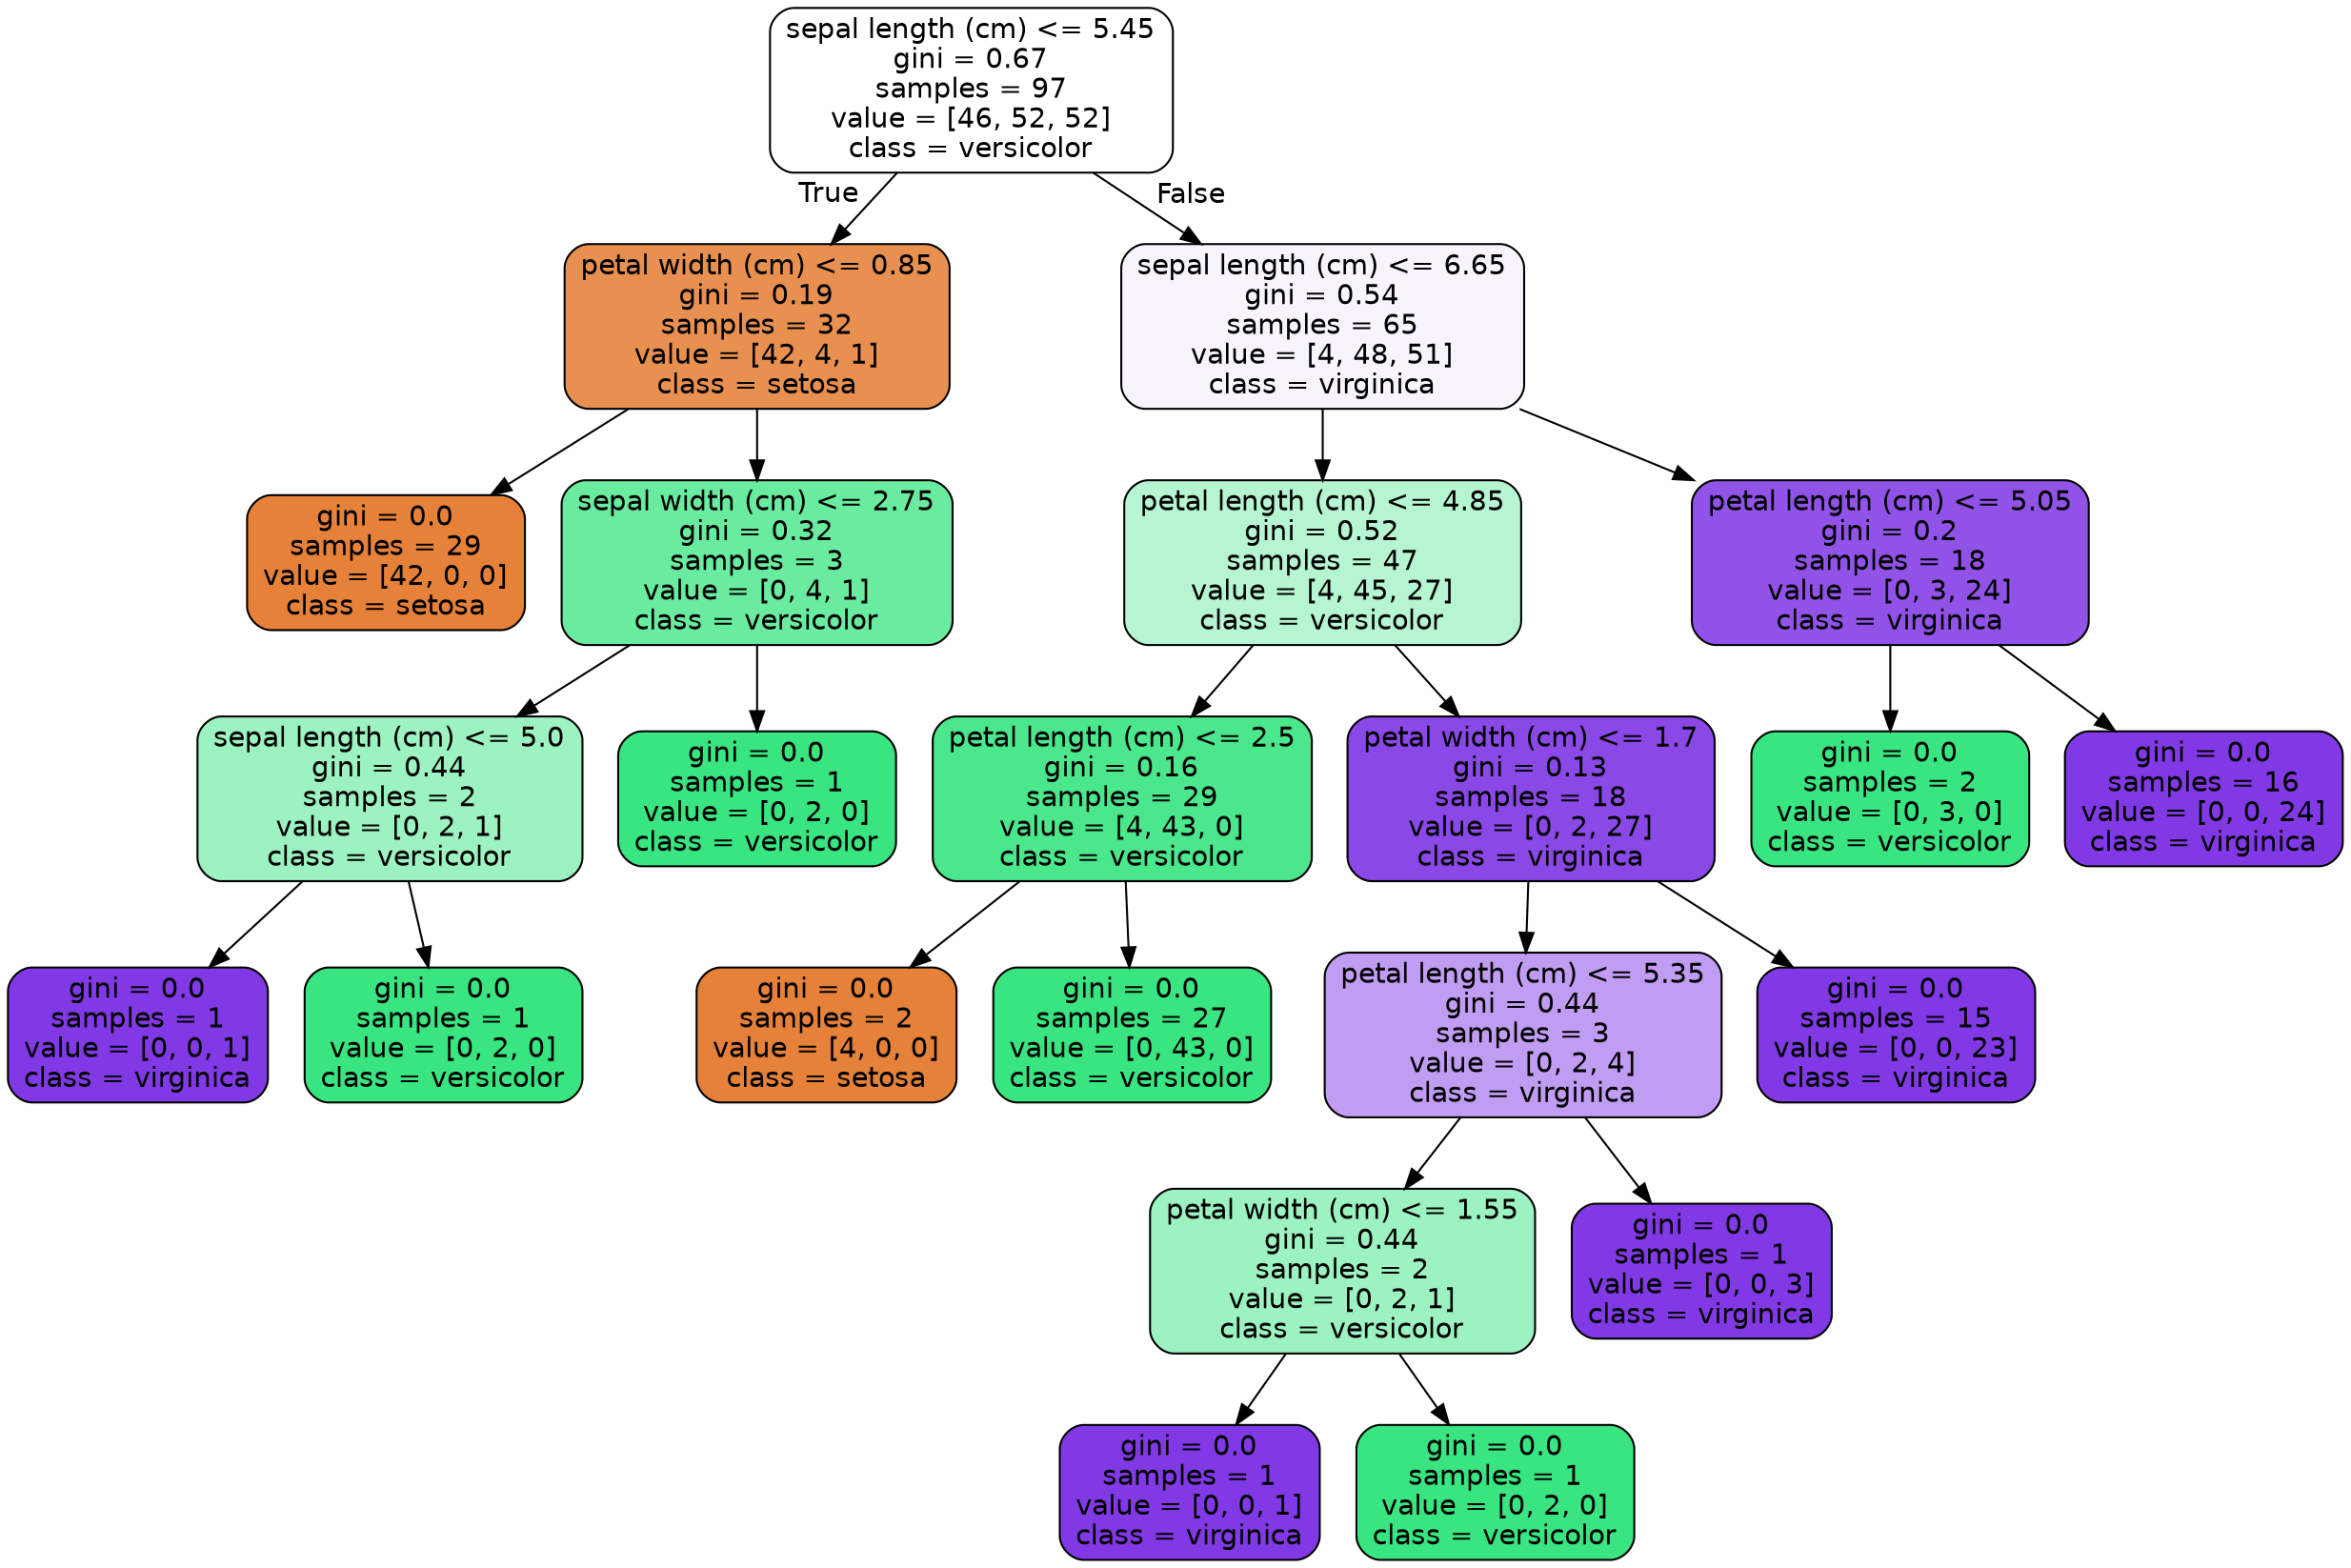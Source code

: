 digraph Tree {
node [shape=box, style="filled, rounded", color="black", fontname=helvetica] ;
edge [fontname=helvetica] ;
0 [label="sepal length (cm) <= 5.45\ngini = 0.67\nsamples = 97\nvalue = [46, 52, 52]\nclass = versicolor", fillcolor="#ffffff"] ;
1 [label="petal width (cm) <= 0.85\ngini = 0.19\nsamples = 32\nvalue = [42, 4, 1]\nclass = setosa", fillcolor="#e89050"] ;
0 -> 1 [labeldistance=2.5, labelangle=45, headlabel="True"] ;
2 [label="gini = 0.0\nsamples = 29\nvalue = [42, 0, 0]\nclass = setosa", fillcolor="#e58139"] ;
1 -> 2 ;
3 [label="sepal width (cm) <= 2.75\ngini = 0.32\nsamples = 3\nvalue = [0, 4, 1]\nclass = versicolor", fillcolor="#6aeca0"] ;
1 -> 3 ;
4 [label="sepal length (cm) <= 5.0\ngini = 0.44\nsamples = 2\nvalue = [0, 2, 1]\nclass = versicolor", fillcolor="#9cf2c0"] ;
3 -> 4 ;
5 [label="gini = 0.0\nsamples = 1\nvalue = [0, 0, 1]\nclass = virginica", fillcolor="#8139e5"] ;
4 -> 5 ;
6 [label="gini = 0.0\nsamples = 1\nvalue = [0, 2, 0]\nclass = versicolor", fillcolor="#39e581"] ;
4 -> 6 ;
7 [label="gini = 0.0\nsamples = 1\nvalue = [0, 2, 0]\nclass = versicolor", fillcolor="#39e581"] ;
3 -> 7 ;
8 [label="sepal length (cm) <= 6.65\ngini = 0.54\nsamples = 65\nvalue = [4, 48, 51]\nclass = virginica", fillcolor="#f8f4fe"] ;
0 -> 8 [labeldistance=2.5, labelangle=-45, headlabel="False"] ;
9 [label="petal length (cm) <= 4.85\ngini = 0.52\nsamples = 47\nvalue = [4, 45, 27]\nclass = versicolor", fillcolor="#b6f5d1"] ;
8 -> 9 ;
10 [label="petal length (cm) <= 2.5\ngini = 0.16\nsamples = 29\nvalue = [4, 43, 0]\nclass = versicolor", fillcolor="#4be78d"] ;
9 -> 10 ;
11 [label="gini = 0.0\nsamples = 2\nvalue = [4, 0, 0]\nclass = setosa", fillcolor="#e58139"] ;
10 -> 11 ;
12 [label="gini = 0.0\nsamples = 27\nvalue = [0, 43, 0]\nclass = versicolor", fillcolor="#39e581"] ;
10 -> 12 ;
13 [label="petal width (cm) <= 1.7\ngini = 0.13\nsamples = 18\nvalue = [0, 2, 27]\nclass = virginica", fillcolor="#8a48e7"] ;
9 -> 13 ;
14 [label="petal length (cm) <= 5.35\ngini = 0.44\nsamples = 3\nvalue = [0, 2, 4]\nclass = virginica", fillcolor="#c09cf2"] ;
13 -> 14 ;
15 [label="petal width (cm) <= 1.55\ngini = 0.44\nsamples = 2\nvalue = [0, 2, 1]\nclass = versicolor", fillcolor="#9cf2c0"] ;
14 -> 15 ;
16 [label="gini = 0.0\nsamples = 1\nvalue = [0, 0, 1]\nclass = virginica", fillcolor="#8139e5"] ;
15 -> 16 ;
17 [label="gini = 0.0\nsamples = 1\nvalue = [0, 2, 0]\nclass = versicolor", fillcolor="#39e581"] ;
15 -> 17 ;
18 [label="gini = 0.0\nsamples = 1\nvalue = [0, 0, 3]\nclass = virginica", fillcolor="#8139e5"] ;
14 -> 18 ;
19 [label="gini = 0.0\nsamples = 15\nvalue = [0, 0, 23]\nclass = virginica", fillcolor="#8139e5"] ;
13 -> 19 ;
20 [label="petal length (cm) <= 5.05\ngini = 0.2\nsamples = 18\nvalue = [0, 3, 24]\nclass = virginica", fillcolor="#9152e8"] ;
8 -> 20 ;
21 [label="gini = 0.0\nsamples = 2\nvalue = [0, 3, 0]\nclass = versicolor", fillcolor="#39e581"] ;
20 -> 21 ;
22 [label="gini = 0.0\nsamples = 16\nvalue = [0, 0, 24]\nclass = virginica", fillcolor="#8139e5"] ;
20 -> 22 ;
}